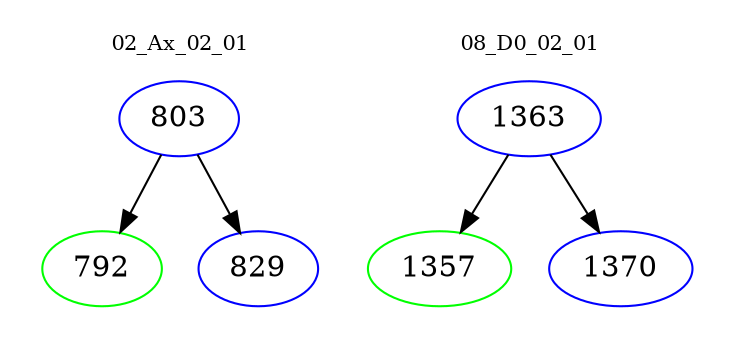 digraph{
subgraph cluster_0 {
color = white
label = "02_Ax_02_01";
fontsize=10;
T0_803 [label="803", color="blue"]
T0_803 -> T0_792 [color="black"]
T0_792 [label="792", color="green"]
T0_803 -> T0_829 [color="black"]
T0_829 [label="829", color="blue"]
}
subgraph cluster_1 {
color = white
label = "08_D0_02_01";
fontsize=10;
T1_1363 [label="1363", color="blue"]
T1_1363 -> T1_1357 [color="black"]
T1_1357 [label="1357", color="green"]
T1_1363 -> T1_1370 [color="black"]
T1_1370 [label="1370", color="blue"]
}
}
